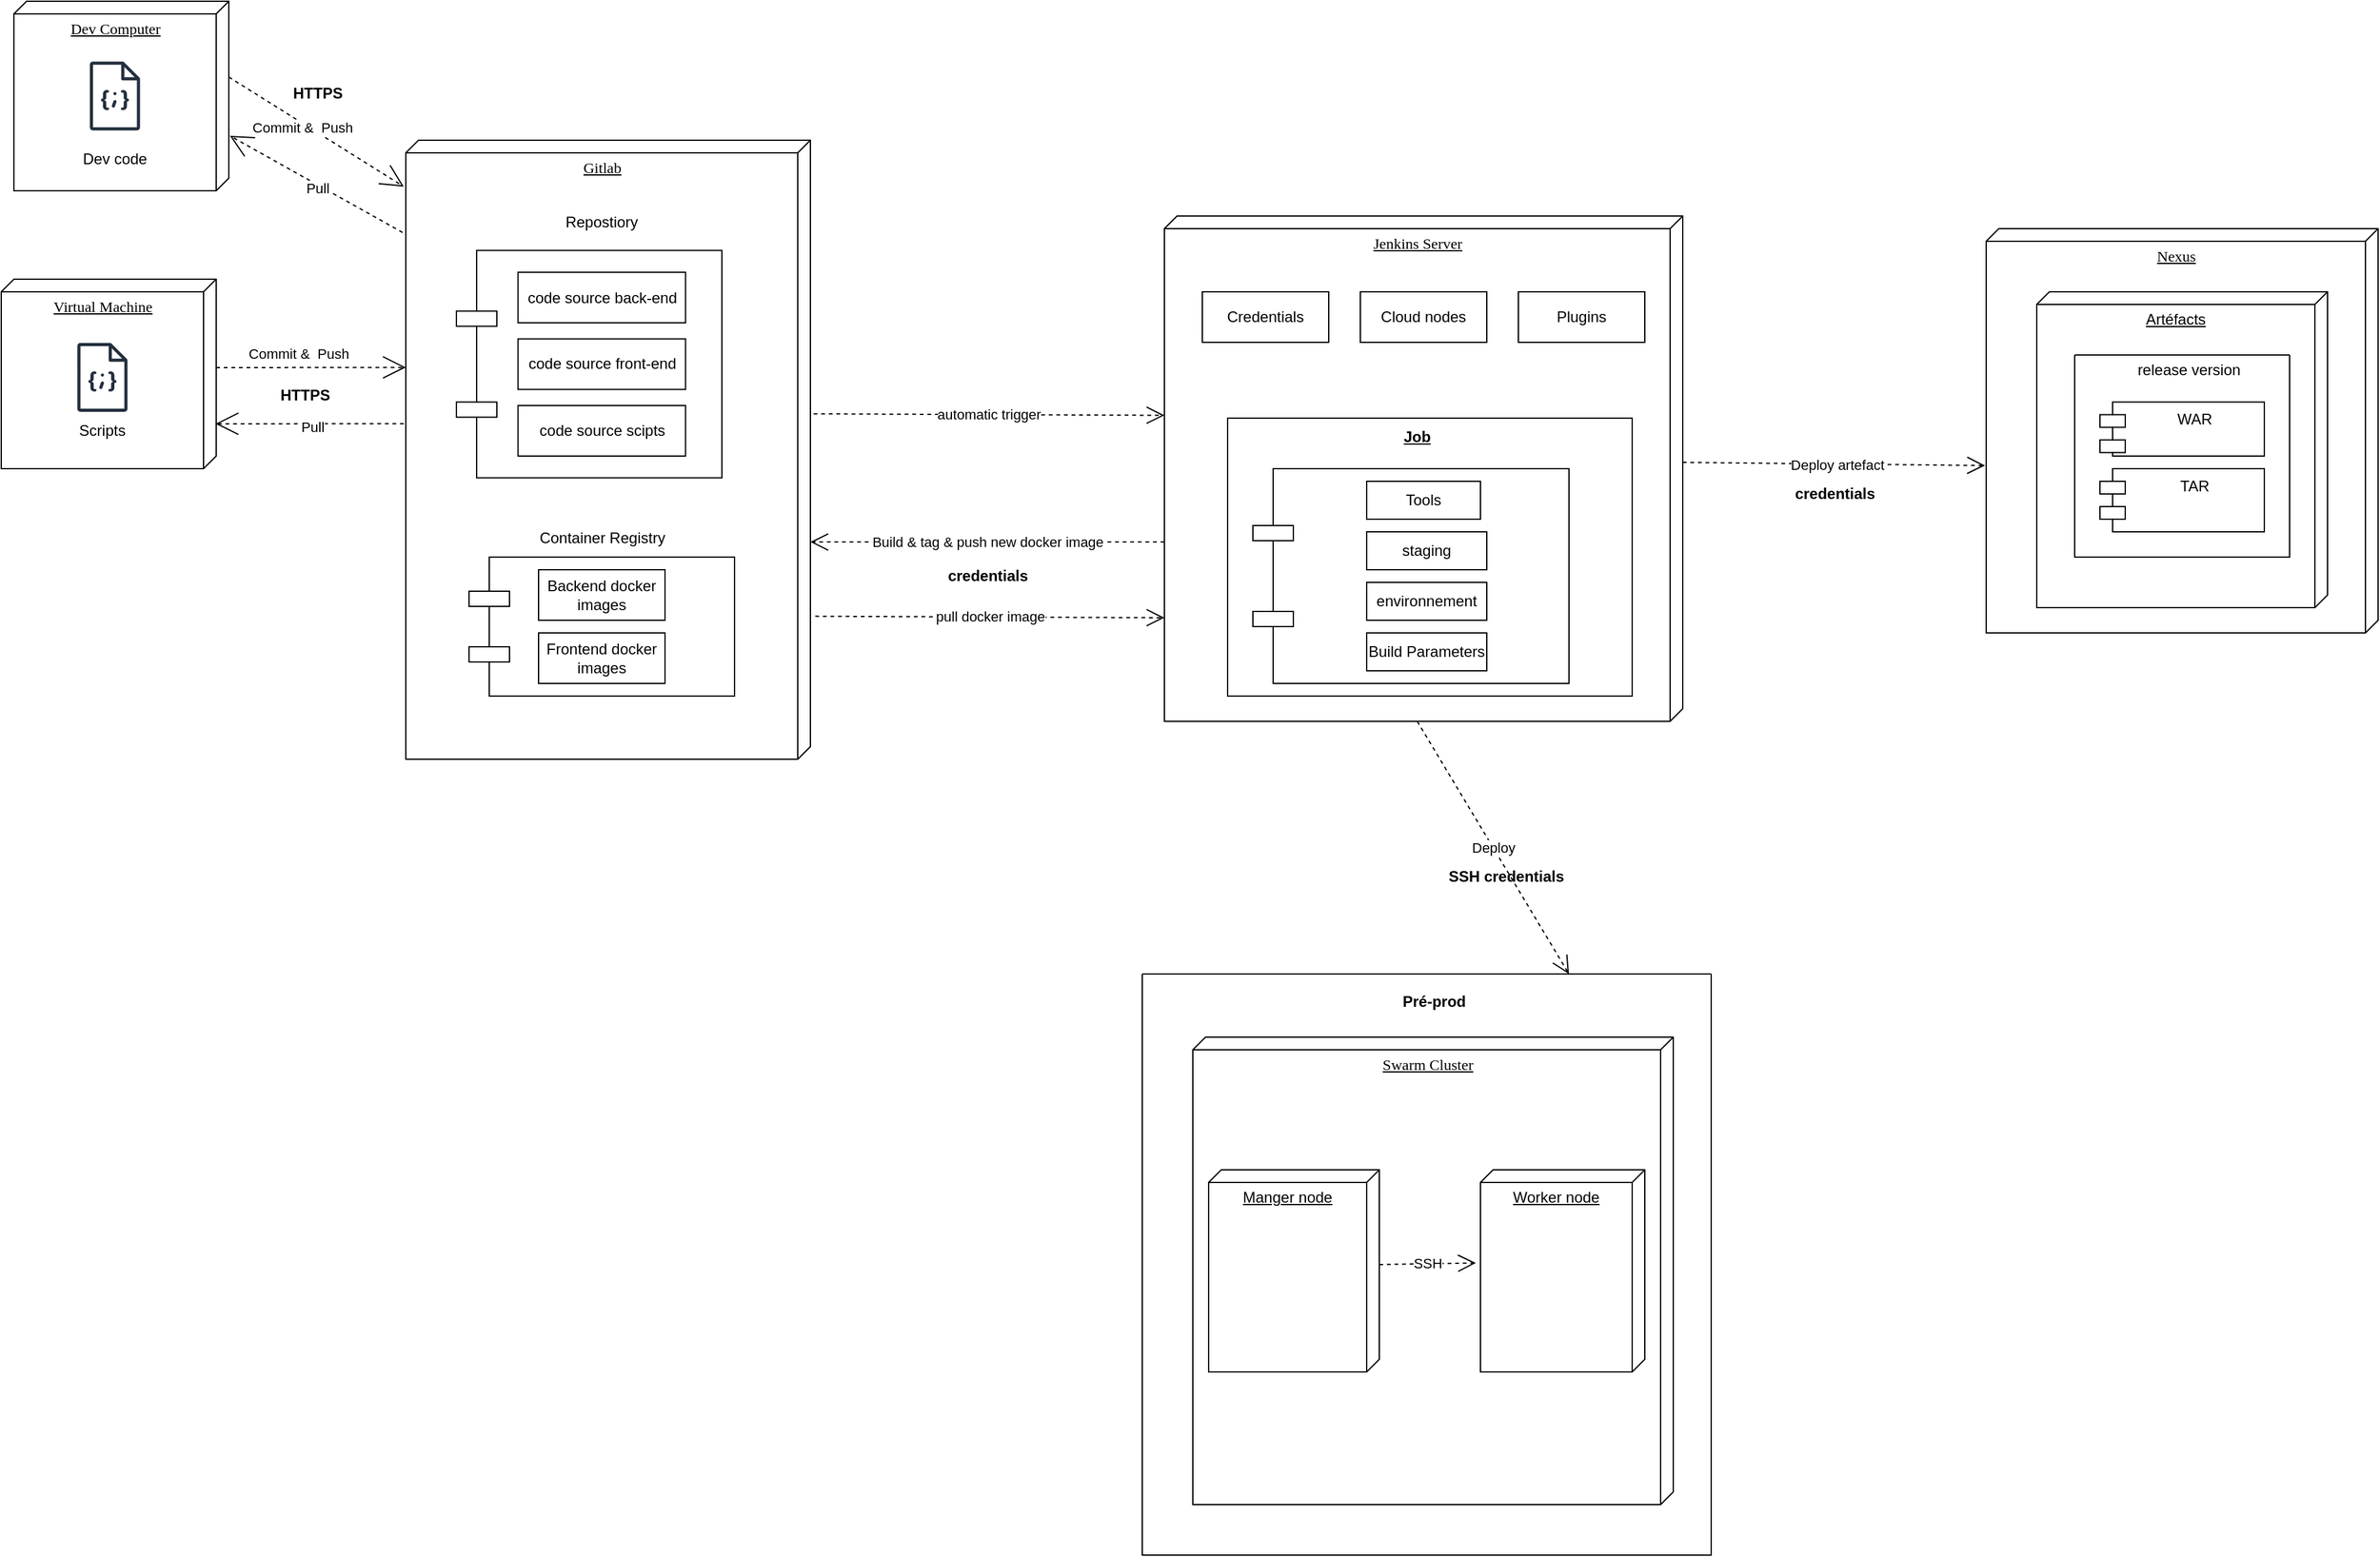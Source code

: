<mxfile version="24.6.4" type="github">
  <diagram name="Page-1" id="5f0bae14-7c28-e335-631c-24af17079c00">
    <mxGraphModel dx="2625" dy="1415" grid="1" gridSize="10" guides="1" tooltips="1" connect="1" arrows="1" fold="1" page="1" pageScale="1" pageWidth="1100" pageHeight="850" background="none" math="0" shadow="0">
      <root>
        <mxCell id="0" />
        <mxCell id="1" parent="0" />
        <mxCell id="W_dTFAJQIupuh_B9VOwT-65" value="" style="rounded=0;whiteSpace=wrap;html=1;" vertex="1" parent="1">
          <mxGeometry x="1990" y="509" width="160" height="61" as="geometry" />
        </mxCell>
        <mxCell id="39150e848f15840c-1" value="Gitlab" style="verticalAlign=top;align=center;spacingTop=8;spacingLeft=2;spacingRight=12;shape=cube;size=10;direction=south;fontStyle=4;html=1;rounded=0;shadow=0;comic=0;labelBackgroundColor=none;strokeWidth=1;fontFamily=Verdana;fontSize=12" parent="1" vertex="1">
          <mxGeometry x="660" y="320" width="320" height="490" as="geometry" />
        </mxCell>
        <mxCell id="39150e848f15840c-2" value="&lt;div align=&quot;center&quot;&gt;Nexus&lt;/div&gt;" style="verticalAlign=top;align=center;spacingTop=8;spacingLeft=2;spacingRight=12;shape=cube;size=10;direction=south;fontStyle=4;html=1;rounded=0;shadow=0;comic=0;labelBackgroundColor=none;strokeWidth=1;fontFamily=Verdana;fontSize=12" parent="1" vertex="1">
          <mxGeometry x="1910" y="390" width="310" height="320" as="geometry" />
        </mxCell>
        <mxCell id="39150e848f15840c-3" value="&lt;div align=&quot;center&quot;&gt;Swarm Cluster &lt;/div&gt;" style="verticalAlign=top;align=center;spacingTop=8;spacingLeft=2;spacingRight=12;shape=cube;size=10;direction=south;fontStyle=4;html=1;rounded=0;shadow=0;comic=0;labelBackgroundColor=none;strokeWidth=1;fontFamily=Verdana;fontSize=12" parent="1" vertex="1">
          <mxGeometry x="1282.5" y="1030" width="380" height="370" as="geometry" />
        </mxCell>
        <mxCell id="39150e848f15840c-5" value="" style="shape=component;align=left;spacingLeft=36;rounded=0;shadow=0;comic=0;labelBackgroundColor=none;strokeWidth=1;fontFamily=Verdana;fontSize=12;html=1;" parent="1" vertex="1">
          <mxGeometry x="700" y="407.27" width="210" height="180" as="geometry" />
        </mxCell>
        <mxCell id="W_dTFAJQIupuh_B9VOwT-8" value="&lt;div align=&quot;center&quot;&gt;Manger node &lt;/div&gt;" style="verticalAlign=top;align=center;spacingTop=8;spacingLeft=2;spacingRight=12;shape=cube;size=10;direction=south;fontStyle=4;html=1;whiteSpace=wrap;" vertex="1" parent="1">
          <mxGeometry x="1295" y="1135" width="135" height="160" as="geometry" />
        </mxCell>
        <mxCell id="W_dTFAJQIupuh_B9VOwT-9" value="&lt;div align=&quot;center&quot;&gt;Worker node &lt;/div&gt;" style="verticalAlign=top;align=center;spacingTop=8;spacingLeft=2;spacingRight=12;shape=cube;size=10;direction=south;fontStyle=4;html=1;whiteSpace=wrap;" vertex="1" parent="1">
          <mxGeometry x="1510" y="1135" width="130" height="160" as="geometry" />
        </mxCell>
        <mxCell id="W_dTFAJQIupuh_B9VOwT-10" value="Jenkins Server" style="verticalAlign=top;align=center;spacingTop=8;spacingLeft=2;spacingRight=12;shape=cube;size=10;direction=south;fontStyle=4;html=1;rounded=0;shadow=0;comic=0;labelBackgroundColor=none;strokeWidth=1;fontFamily=Verdana;fontSize=12" vertex="1" parent="1">
          <mxGeometry x="1260" y="380" width="410" height="400" as="geometry" />
        </mxCell>
        <mxCell id="W_dTFAJQIupuh_B9VOwT-15" value="" style="swimlane;startSize=0;" vertex="1" parent="1">
          <mxGeometry x="1242.5" y="980" width="450" height="460" as="geometry" />
        </mxCell>
        <mxCell id="W_dTFAJQIupuh_B9VOwT-11" value="Pré-prod" style="text;align=center;fontStyle=1;verticalAlign=middle;spacingLeft=3;spacingRight=3;strokeColor=none;rotatable=0;points=[[0,0.5],[1,0.5]];portConstraint=eastwest;html=1;" vertex="1" parent="W_dTFAJQIupuh_B9VOwT-15">
          <mxGeometry x="190" y="9" width="80" height="26" as="geometry" />
        </mxCell>
        <mxCell id="W_dTFAJQIupuh_B9VOwT-18" value="Virtual Machine" style="verticalAlign=top;align=center;spacingTop=8;spacingLeft=2;spacingRight=12;shape=cube;size=10;direction=south;fontStyle=4;html=1;rounded=0;shadow=0;comic=0;labelBackgroundColor=none;strokeWidth=1;fontFamily=Verdana;fontSize=12" vertex="1" parent="1">
          <mxGeometry x="340" y="430" width="170" height="150" as="geometry" />
        </mxCell>
        <mxCell id="W_dTFAJQIupuh_B9VOwT-19" value="" style="sketch=0;outlineConnect=0;fontColor=#232F3E;gradientColor=none;fillColor=#232F3D;strokeColor=none;dashed=0;verticalLabelPosition=bottom;verticalAlign=top;align=center;html=1;fontSize=12;fontStyle=0;aspect=fixed;pointerEvents=1;shape=mxgraph.aws4.json_script;" vertex="1" parent="1">
          <mxGeometry x="400.08" y="480.47" width="39.85" height="54.53" as="geometry" />
        </mxCell>
        <mxCell id="W_dTFAJQIupuh_B9VOwT-20" value="Scripts " style="text;html=1;align=center;verticalAlign=middle;whiteSpace=wrap;rounded=0;" vertex="1" parent="1">
          <mxGeometry x="390" y="535" width="60" height="30" as="geometry" />
        </mxCell>
        <mxCell id="W_dTFAJQIupuh_B9VOwT-27" value="" style="shape=component;align=left;spacingLeft=36;rounded=0;shadow=0;comic=0;labelBackgroundColor=none;strokeWidth=1;fontFamily=Verdana;fontSize=12;html=1;" vertex="1" parent="1">
          <mxGeometry x="710" y="650" width="210" height="110" as="geometry" />
        </mxCell>
        <mxCell id="W_dTFAJQIupuh_B9VOwT-28" value="Backend docker images" style="rounded=0;whiteSpace=wrap;html=1;" vertex="1" parent="1">
          <mxGeometry x="765" y="660" width="100" height="40" as="geometry" />
        </mxCell>
        <mxCell id="W_dTFAJQIupuh_B9VOwT-29" value="Frontend docker images" style="rounded=0;whiteSpace=wrap;html=1;" vertex="1" parent="1">
          <mxGeometry x="765" y="710" width="100" height="40" as="geometry" />
        </mxCell>
        <mxCell id="W_dTFAJQIupuh_B9VOwT-30" value="Container Registry" style="text;html=1;align=center;verticalAlign=middle;whiteSpace=wrap;rounded=0;" vertex="1" parent="1">
          <mxGeometry x="757.5" y="620" width="115" height="30" as="geometry" />
        </mxCell>
        <mxCell id="W_dTFAJQIupuh_B9VOwT-31" value="Repostiory" style="text;html=1;align=center;verticalAlign=middle;whiteSpace=wrap;rounded=0;" vertex="1" parent="1">
          <mxGeometry x="785" y="370" width="60" height="30" as="geometry" />
        </mxCell>
        <mxCell id="W_dTFAJQIupuh_B9VOwT-32" value="code source back-end" style="rounded=0;whiteSpace=wrap;html=1;" vertex="1" parent="1">
          <mxGeometry x="748.75" y="424.53" width="132.5" height="40" as="geometry" />
        </mxCell>
        <mxCell id="W_dTFAJQIupuh_B9VOwT-33" value="code source front-end" style="rounded=0;whiteSpace=wrap;html=1;" vertex="1" parent="1">
          <mxGeometry x="748.75" y="477.27" width="132.5" height="40" as="geometry" />
        </mxCell>
        <mxCell id="W_dTFAJQIupuh_B9VOwT-34" value="code source scipts" style="rounded=0;whiteSpace=wrap;html=1;" vertex="1" parent="1">
          <mxGeometry x="748.75" y="530" width="132.5" height="40" as="geometry" />
        </mxCell>
        <mxCell id="W_dTFAJQIupuh_B9VOwT-35" value="Credentials" style="rounded=0;whiteSpace=wrap;html=1;" vertex="1" parent="1">
          <mxGeometry x="1290" y="440" width="100" height="40" as="geometry" />
        </mxCell>
        <mxCell id="W_dTFAJQIupuh_B9VOwT-36" value="Cloud nodes" style="rounded=0;whiteSpace=wrap;html=1;" vertex="1" parent="1">
          <mxGeometry x="1415" y="440" width="100" height="40" as="geometry" />
        </mxCell>
        <mxCell id="W_dTFAJQIupuh_B9VOwT-37" value="Plugins" style="rounded=0;whiteSpace=wrap;html=1;" vertex="1" parent="1">
          <mxGeometry x="1540" y="440" width="100" height="40" as="geometry" />
        </mxCell>
        <mxCell id="W_dTFAJQIupuh_B9VOwT-38" value="" style="rounded=0;whiteSpace=wrap;html=1;" vertex="1" parent="1">
          <mxGeometry x="1310" y="540" width="320" height="220" as="geometry" />
        </mxCell>
        <mxCell id="W_dTFAJQIupuh_B9VOwT-39" value="&lt;b&gt;&lt;u&gt;Job&lt;/u&gt;&lt;/b&gt;" style="text;html=1;align=center;verticalAlign=middle;whiteSpace=wrap;rounded=0;" vertex="1" parent="1">
          <mxGeometry x="1430" y="540" width="60" height="30" as="geometry" />
        </mxCell>
        <mxCell id="W_dTFAJQIupuh_B9VOwT-40" value="" style="shape=component;align=left;spacingLeft=36;rounded=0;shadow=0;comic=0;labelBackgroundColor=none;strokeWidth=1;fontFamily=Verdana;fontSize=12;html=1;" vertex="1" parent="1">
          <mxGeometry x="1330" y="580" width="250" height="170" as="geometry" />
        </mxCell>
        <mxCell id="W_dTFAJQIupuh_B9VOwT-41" value="Tools" style="rounded=0;whiteSpace=wrap;html=1;" vertex="1" parent="1">
          <mxGeometry x="1420" y="590" width="90" height="30" as="geometry" />
        </mxCell>
        <mxCell id="W_dTFAJQIupuh_B9VOwT-42" value="environnement" style="rounded=0;whiteSpace=wrap;html=1;" vertex="1" parent="1">
          <mxGeometry x="1420" y="670" width="95" height="30" as="geometry" />
        </mxCell>
        <mxCell id="W_dTFAJQIupuh_B9VOwT-43" value="staging" style="rounded=0;whiteSpace=wrap;html=1;" vertex="1" parent="1">
          <mxGeometry x="1420" y="630" width="95" height="30" as="geometry" />
        </mxCell>
        <mxCell id="W_dTFAJQIupuh_B9VOwT-44" value="Build Parameters" style="rounded=0;whiteSpace=wrap;html=1;" vertex="1" parent="1">
          <mxGeometry x="1420" y="710" width="95" height="30" as="geometry" />
        </mxCell>
        <mxCell id="W_dTFAJQIupuh_B9VOwT-45" value="Artéfacts" style="verticalAlign=top;align=center;spacingTop=8;spacingLeft=2;spacingRight=12;shape=cube;size=10;direction=south;fontStyle=4;html=1;whiteSpace=wrap;" vertex="1" parent="1">
          <mxGeometry x="1950" y="440" width="230" height="250" as="geometry" />
        </mxCell>
        <mxCell id="W_dTFAJQIupuh_B9VOwT-46" value="WAR" style="shape=module;align=left;spacingLeft=20;align=center;verticalAlign=top;whiteSpace=wrap;html=1;" vertex="1" parent="1">
          <mxGeometry x="2000" y="527.27" width="130" height="42.73" as="geometry" />
        </mxCell>
        <mxCell id="W_dTFAJQIupuh_B9VOwT-47" value="TAR" style="shape=module;align=left;spacingLeft=20;align=center;verticalAlign=top;whiteSpace=wrap;html=1;" vertex="1" parent="1">
          <mxGeometry x="2000" y="580" width="130" height="50" as="geometry" />
        </mxCell>
        <mxCell id="W_dTFAJQIupuh_B9VOwT-48" value="HTTPS" style="text;align=center;fontStyle=1;verticalAlign=middle;spacingLeft=3;spacingRight=3;strokeColor=none;rotatable=0;points=[[0,0.5],[1,0.5]];portConstraint=eastwest;html=1;" vertex="1" parent="1">
          <mxGeometry x="540" y="509" width="80" height="26" as="geometry" />
        </mxCell>
        <mxCell id="W_dTFAJQIupuh_B9VOwT-49" value="Dev Computer" style="verticalAlign=top;align=center;spacingTop=8;spacingLeft=2;spacingRight=12;shape=cube;size=10;direction=south;fontStyle=4;html=1;rounded=0;shadow=0;comic=0;labelBackgroundColor=none;strokeWidth=1;fontFamily=Verdana;fontSize=12" vertex="1" parent="1">
          <mxGeometry x="350" y="210" width="170" height="150" as="geometry" />
        </mxCell>
        <mxCell id="W_dTFAJQIupuh_B9VOwT-50" style="edgeStyle=none;rounded=0;html=1;dashed=1;labelBackgroundColor=none;startArrow=none;startFill=0;startSize=8;endArrow=open;endFill=0;endSize=16;fontFamily=Verdana;fontSize=12;entryX=0.367;entryY=1;entryDx=0;entryDy=0;entryPerimeter=0;exitX=0;exitY=0;exitDx=70;exitDy=0;exitPerimeter=0;" edge="1" parent="1" source="W_dTFAJQIupuh_B9VOwT-18" target="39150e848f15840c-1">
          <mxGeometry relative="1" as="geometry">
            <mxPoint x="1062.5" y="139.76" as="sourcePoint" />
            <mxPoint x="872.5" y="105.0" as="targetPoint" />
          </mxGeometry>
        </mxCell>
        <mxCell id="W_dTFAJQIupuh_B9VOwT-52" value="Commit &amp;amp;&amp;nbsp; Push " style="edgeLabel;html=1;align=center;verticalAlign=middle;resizable=0;points=[];rotation=0;" vertex="1" connectable="0" parent="W_dTFAJQIupuh_B9VOwT-50">
          <mxGeometry x="0.168" relative="1" as="geometry">
            <mxPoint x="-23" y="-11" as="offset" />
          </mxGeometry>
        </mxCell>
        <mxCell id="W_dTFAJQIupuh_B9VOwT-56" style="edgeStyle=none;rounded=0;html=1;dashed=1;labelBackgroundColor=none;startArrow=none;startFill=0;startSize=8;endArrow=open;endFill=0;endSize=16;fontFamily=Verdana;fontSize=12;exitX=0.458;exitY=1.005;exitDx=0;exitDy=0;exitPerimeter=0;entryX=0.763;entryY=0.003;entryDx=0;entryDy=0;entryPerimeter=0;" edge="1" parent="1" source="39150e848f15840c-1" target="W_dTFAJQIupuh_B9VOwT-18">
          <mxGeometry relative="1" as="geometry">
            <mxPoint x="875.38" y="135.87" as="sourcePoint" />
            <mxPoint x="520" y="540" as="targetPoint" />
          </mxGeometry>
        </mxCell>
        <mxCell id="W_dTFAJQIupuh_B9VOwT-57" value="Pull" style="edgeLabel;html=1;align=center;verticalAlign=middle;resizable=0;points=[];" vertex="1" connectable="0" parent="W_dTFAJQIupuh_B9VOwT-56">
          <mxGeometry x="-0.029" y="2" relative="1" as="geometry">
            <mxPoint as="offset" />
          </mxGeometry>
        </mxCell>
        <mxCell id="W_dTFAJQIupuh_B9VOwT-58" value="automatic trigger" style="endArrow=open;endSize=12;dashed=1;html=1;rounded=0;exitX=0.442;exitY=-0.008;exitDx=0;exitDy=0;exitPerimeter=0;" edge="1" parent="1" source="39150e848f15840c-1">
          <mxGeometry width="160" relative="1" as="geometry">
            <mxPoint x="1010" y="537.78" as="sourcePoint" />
            <mxPoint x="1260" y="537.78" as="targetPoint" />
          </mxGeometry>
        </mxCell>
        <mxCell id="W_dTFAJQIupuh_B9VOwT-59" value="Build &amp;amp; tag &amp;amp; push new docker image" style="endArrow=open;endSize=12;dashed=1;html=1;rounded=0;entryX=0.649;entryY=0;entryDx=0;entryDy=0;entryPerimeter=0;" edge="1" parent="1" target="39150e848f15840c-1">
          <mxGeometry width="160" relative="1" as="geometry">
            <mxPoint x="1260" y="638" as="sourcePoint" />
            <mxPoint x="1260" y="510" as="targetPoint" />
          </mxGeometry>
        </mxCell>
        <mxCell id="W_dTFAJQIupuh_B9VOwT-60" value="pull docker image" style="endArrow=open;endSize=12;dashed=1;html=1;rounded=0;exitX=0.769;exitY=-0.012;exitDx=0;exitDy=0;exitPerimeter=0;entryX=0.795;entryY=1;entryDx=0;entryDy=0;entryPerimeter=0;" edge="1" parent="1" source="39150e848f15840c-1" target="W_dTFAJQIupuh_B9VOwT-10">
          <mxGeometry width="160" relative="1" as="geometry">
            <mxPoint x="1090" y="520" as="sourcePoint" />
            <mxPoint x="1250" y="520" as="targetPoint" />
          </mxGeometry>
        </mxCell>
        <mxCell id="W_dTFAJQIupuh_B9VOwT-63" value="credentials" style="text;align=center;fontStyle=1;verticalAlign=middle;spacingLeft=3;spacingRight=3;strokeColor=none;rotatable=0;points=[[0,0.5],[1,0.5]];portConstraint=eastwest;html=1;" vertex="1" parent="1">
          <mxGeometry x="1080" y="652" width="80" height="26" as="geometry" />
        </mxCell>
        <mxCell id="W_dTFAJQIupuh_B9VOwT-64" value="" style="endArrow=open;endSize=12;dashed=1;html=1;rounded=0;exitX=0;exitY=0;exitDx=195;exitDy=0;exitPerimeter=0;entryX=0.586;entryY=1.003;entryDx=0;entryDy=0;entryPerimeter=0;" edge="1" parent="1" source="W_dTFAJQIupuh_B9VOwT-10" target="39150e848f15840c-2">
          <mxGeometry x="0.002" y="26" width="160" relative="1" as="geometry">
            <mxPoint x="1680" y="620" as="sourcePoint" />
            <mxPoint x="2000" y="870" as="targetPoint" />
            <mxPoint as="offset" />
          </mxGeometry>
        </mxCell>
        <mxCell id="W_dTFAJQIupuh_B9VOwT-72" value="Text" style="edgeLabel;html=1;align=center;verticalAlign=middle;resizable=0;points=[];" vertex="1" connectable="0" parent="W_dTFAJQIupuh_B9VOwT-64">
          <mxGeometry x="0.006" y="1" relative="1" as="geometry">
            <mxPoint as="offset" />
          </mxGeometry>
        </mxCell>
        <mxCell id="W_dTFAJQIupuh_B9VOwT-73" value="Deploy artefact" style="edgeLabel;html=1;align=center;verticalAlign=middle;resizable=0;points=[];" vertex="1" connectable="0" parent="W_dTFAJQIupuh_B9VOwT-64">
          <mxGeometry x="0.018" relative="1" as="geometry">
            <mxPoint as="offset" />
          </mxGeometry>
        </mxCell>
        <mxCell id="W_dTFAJQIupuh_B9VOwT-66" value="" style="swimlane;startSize=0;" vertex="1" parent="1">
          <mxGeometry x="1980" y="490" width="170" height="160" as="geometry" />
        </mxCell>
        <mxCell id="W_dTFAJQIupuh_B9VOwT-67" value="release version" style="text;html=1;align=center;verticalAlign=middle;whiteSpace=wrap;rounded=0;" vertex="1" parent="1">
          <mxGeometry x="2027.5" y="487.27" width="85" height="30" as="geometry" />
        </mxCell>
        <mxCell id="W_dTFAJQIupuh_B9VOwT-69" value="Deploy" style="endArrow=open;endSize=12;dashed=1;html=1;rounded=0;exitX=0;exitY=0;exitDx=400;exitDy=210;exitPerimeter=0;entryX=0.75;entryY=0;entryDx=0;entryDy=0;" edge="1" parent="1" source="W_dTFAJQIupuh_B9VOwT-10" target="W_dTFAJQIupuh_B9VOwT-15">
          <mxGeometry width="160" relative="1" as="geometry">
            <mxPoint x="1180" y="920" as="sourcePoint" />
            <mxPoint x="1340" y="920" as="targetPoint" />
          </mxGeometry>
        </mxCell>
        <mxCell id="W_dTFAJQIupuh_B9VOwT-70" value="SSH credentials" style="text;align=center;fontStyle=1;verticalAlign=middle;spacingLeft=3;spacingRight=3;strokeColor=none;rotatable=0;points=[[0,0.5],[1,0.5]];portConstraint=eastwest;html=1;" vertex="1" parent="1">
          <mxGeometry x="1490" y="890" width="80" height="26" as="geometry" />
        </mxCell>
        <mxCell id="W_dTFAJQIupuh_B9VOwT-74" value="credentials" style="text;align=center;fontStyle=1;verticalAlign=middle;spacingLeft=3;spacingRight=3;strokeColor=none;rotatable=0;points=[[0,0.5],[1,0.5]];portConstraint=eastwest;html=1;" vertex="1" parent="1">
          <mxGeometry x="1750" y="587.27" width="80" height="26" as="geometry" />
        </mxCell>
        <mxCell id="W_dTFAJQIupuh_B9VOwT-76" value="SSH" style="endArrow=open;endSize=12;dashed=1;html=1;rounded=0;exitX=0;exitY=0;exitDx=75;exitDy=0;exitPerimeter=0;entryX=0.461;entryY=1.028;entryDx=0;entryDy=0;entryPerimeter=0;" edge="1" parent="1" source="W_dTFAJQIupuh_B9VOwT-8" target="W_dTFAJQIupuh_B9VOwT-9">
          <mxGeometry width="160" relative="1" as="geometry">
            <mxPoint x="1450" y="1140" as="sourcePoint" />
            <mxPoint x="1610" y="1140" as="targetPoint" />
          </mxGeometry>
        </mxCell>
        <mxCell id="W_dTFAJQIupuh_B9VOwT-77" value="" style="sketch=0;outlineConnect=0;fontColor=#232F3E;gradientColor=none;fillColor=#232F3D;strokeColor=none;dashed=0;verticalLabelPosition=bottom;verticalAlign=top;align=center;html=1;fontSize=12;fontStyle=0;aspect=fixed;pointerEvents=1;shape=mxgraph.aws4.json_script;" vertex="1" parent="1">
          <mxGeometry x="410.0" y="257.74" width="39.85" height="54.53" as="geometry" />
        </mxCell>
        <mxCell id="W_dTFAJQIupuh_B9VOwT-78" value="Dev code" style="text;html=1;align=center;verticalAlign=middle;whiteSpace=wrap;rounded=0;" vertex="1" parent="1">
          <mxGeometry x="399.92" y="320" width="60" height="30" as="geometry" />
        </mxCell>
        <mxCell id="W_dTFAJQIupuh_B9VOwT-79" value="HTTPS" style="text;align=center;fontStyle=1;verticalAlign=middle;spacingLeft=3;spacingRight=3;strokeColor=none;rotatable=0;points=[[0,0.5],[1,0.5]];portConstraint=eastwest;html=1;" vertex="1" parent="1">
          <mxGeometry x="550" y="270" width="80" height="26" as="geometry" />
        </mxCell>
        <mxCell id="W_dTFAJQIupuh_B9VOwT-80" style="edgeStyle=none;rounded=0;html=1;dashed=1;labelBackgroundColor=none;startArrow=none;startFill=0;startSize=8;endArrow=open;endFill=0;endSize=16;fontFamily=Verdana;fontSize=12;entryX=0.075;entryY=1.005;entryDx=0;entryDy=0;entryPerimeter=0;exitX=0;exitY=0;exitDx=70;exitDy=0;exitPerimeter=0;" edge="1" parent="1" target="39150e848f15840c-1">
          <mxGeometry relative="1" as="geometry">
            <mxPoint x="520" y="270" as="sourcePoint" />
            <mxPoint x="670" y="270" as="targetPoint" />
          </mxGeometry>
        </mxCell>
        <mxCell id="W_dTFAJQIupuh_B9VOwT-81" value="Commit &amp;amp;&amp;nbsp; Push " style="edgeLabel;html=1;align=center;verticalAlign=middle;resizable=0;points=[];rotation=0;" vertex="1" connectable="0" parent="W_dTFAJQIupuh_B9VOwT-80">
          <mxGeometry x="0.168" relative="1" as="geometry">
            <mxPoint x="-23" y="-11" as="offset" />
          </mxGeometry>
        </mxCell>
        <mxCell id="W_dTFAJQIupuh_B9VOwT-82" style="edgeStyle=none;rounded=0;html=1;dashed=1;labelBackgroundColor=none;startArrow=none;startFill=0;startSize=8;endArrow=open;endFill=0;endSize=16;fontFamily=Verdana;fontSize=12;exitX=0.149;exitY=1.008;exitDx=0;exitDy=0;exitPerimeter=0;entryX=0.71;entryY=-0.005;entryDx=0;entryDy=0;entryPerimeter=0;" edge="1" parent="1" source="39150e848f15840c-1" target="W_dTFAJQIupuh_B9VOwT-49">
          <mxGeometry relative="1" as="geometry">
            <mxPoint x="934" y="188.89" as="sourcePoint" />
            <mxPoint x="785" y="188.89" as="targetPoint" />
          </mxGeometry>
        </mxCell>
        <mxCell id="W_dTFAJQIupuh_B9VOwT-83" value="Pull" style="edgeLabel;html=1;align=center;verticalAlign=middle;resizable=0;points=[];" vertex="1" connectable="0" parent="W_dTFAJQIupuh_B9VOwT-82">
          <mxGeometry x="-0.029" y="2" relative="1" as="geometry">
            <mxPoint as="offset" />
          </mxGeometry>
        </mxCell>
      </root>
    </mxGraphModel>
  </diagram>
</mxfile>
